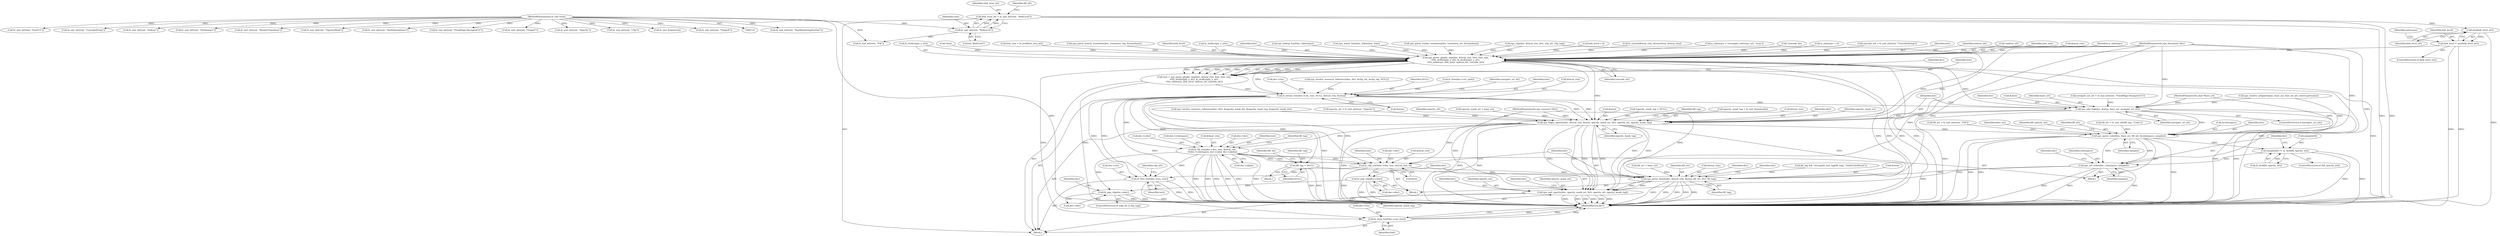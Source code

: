 digraph "0_ghostscript_60dabde18d7fe12b19da8b509bdfee9cc886aafc_1@pointer" {
"1000387" [label="(Call,atoi(bidi_level_att))"];
"1000183" [label="(Call,bidi_level_att = fz_xml_att(root, \"BidiLevel\"))"];
"1000185" [label="(Call,fz_xml_att(root, \"BidiLevel\"))"];
"1000115" [label="(MethodParameterIn,fz_xml *root)"];
"1000385" [label="(Call,bidi_level = atoi(bidi_level_att))"];
"1000628" [label="(Call,xps_parse_glyphs_imp(doc, &local_ctm, font, font_size,\n\t\t\tfz_atof(origin_x_att), fz_atof(origin_y_att),\n\t\t\tis_sideways, bidi_level, indices_att, unicode_att))"];
"1000626" [label="(Call,text = xps_parse_glyphs_imp(doc, &local_ctm, font, font_size,\n\t\t\tfz_atof(origin_x_att), fz_atof(origin_y_att),\n\t\t\tis_sideways, bidi_level, indices_att, unicode_att))"];
"1000642" [label="(Call,fz_bound_text(doc->ctx, text, NULL, &local_ctm, &area))"];
"1000654" [label="(Call,xps_add_link(doc, &area, base_uri, navigate_uri_att))"];
"1000660" [label="(Call,xps_begin_opacity(doc, &local_ctm, &area, opacity_mask_uri, dict, opacity_att, opacity_mask_tag))"];
"1000697" [label="(Call,xps_parse_color(doc, base_uri, fill_att, &colorspace, samples))"];
"1000706" [label="(Call,samples[0] *= fz_atof(fill_opacity_att))"];
"1000712" [label="(Call,xps_set_color(doc, colorspace, samples))"];
"1000743" [label="(Call,xps_parse_brush(doc, &local_ctm, &area, fill_uri, dict, fill_tag))"];
"1000756" [label="(Call,xps_end_opacity(doc, opacity_mask_uri, dict, opacity_att, opacity_mask_tag))"];
"1000716" [label="(Call,fz_fill_text(doc->dev, text, &local_ctm,\n\t\t\tdoc->colorspace, doc->color, doc->alpha))"];
"1000735" [label="(Call,fz_clip_text(doc->dev, text, &local_ctm, 0))"];
"1000752" [label="(Call,fz_pop_clip(doc->dev))"];
"1000771" [label="(Call,fz_pop_clip(doc->dev))"];
"1000762" [label="(Call,fz_free_text(doc->ctx, text))"];
"1000775" [label="(Call,fz_drop_font(doc->ctx, font))"];
"1000689" [label="(Call,fill_tag = NULL)"];
"1000775" [label="(Call,fz_drop_font(doc->ctx, font))"];
"1000173" [label="(Call,bidi_level = 0)"];
"1000604" [label="(Call,fz_concat(&local_ctm, &transform, &local_ctm))"];
"1000684" [label="(Call,fill_att = fz_xml_att(fill_tag, \"Color\"))"];
"1000701" [label="(Call,&colorspace)"];
"1000720" [label="(Identifier,text)"];
"1000377" [label="(Call,is_sideways = !strcmp(is_sideways_att, \"true\"))"];
"1000195" [label="(Call,fz_xml_att(root, \"FontRenderingEmSize\"))"];
"1000690" [label="(Identifier,fill_tag)"];
"1000734" [label="(Block,)"];
"1000642" [label="(Call,fz_bound_text(doc->ctx, text, NULL, &local_ctm, &area))"];
"1000733" [label="(Identifier,fill_tag)"];
"1000739" [label="(Identifier,text)"];
"1000769" [label="(Identifier,clip_att)"];
"1000372" [label="(Call,!unicode_att)"];
"1000735" [label="(Call,fz_clip_text(doc->dev, text, &local_ctm, 0))"];
"1000200" [label="(Call,fz_xml_att(root, \"FontUri\"))"];
"1000772" [label="(Call,doc->dev)"];
"1000187" [label="(Literal,\"BidiLevel\")"];
"1000707" [label="(Call,samples[0])"];
"1000643" [label="(Call,doc->ctx)"];
"1000759" [label="(Identifier,dict)"];
"1000726" [label="(Call,doc->color)"];
"1000225" [label="(Call,fz_xml_att(root, \"UnicodeString\"))"];
"1000659" [label="(Identifier,navigate_uri_att)"];
"1000387" [label="(Call,atoi(bidi_level_att))"];
"1000220" [label="(Call,fz_xml_att(root, \"Indices\"))"];
"1000169" [label="(Call,is_sideways = 0)"];
"1000223" [label="(Call,unicode_att = fz_xml_att(root, \"UnicodeString\"))"];
"1000762" [label="(Call,fz_free_text(doc->ctx, text))"];
"1000323" [label="(Call,xps_resolve_resource_reference(doc, dict, &clip_att, &clip_tag, NULL))"];
"1000743" [label="(Call,xps_parse_brush(doc, &local_ctm, &area, fill_uri, dict, fill_tag))"];
"1000647" [label="(Identifier,NULL)"];
"1000579" [label="(Call,fz_free(doc->ctx, part))"];
"1000754" [label="(Identifier,doc)"];
"1000723" [label="(Call,doc->colorspace)"];
"1000650" [label="(Call,&area)"];
"1000186" [label="(Identifier,root)"];
"1000629" [label="(Identifier,doc)"];
"1000694" [label="(Block,)"];
"1000776" [label="(Call,doc->ctx)"];
"1000640" [label="(Identifier,indices_att)"];
"1000215" [label="(Call,fz_xml_att(root, \"IsSideways\"))"];
"1000671" [label="(Call,fill_tag && !strcmp(fz_xml_tag(fill_tag), \"SolidColorBrush\"))"];
"1000654" [label="(Call,xps_add_link(doc, &area, base_uri, navigate_uri_att))"];
"1000661" [label="(Identifier,doc)"];
"1000697" [label="(Call,xps_parse_color(doc, base_uri, fill_att, &colorspace, samples))"];
"1000644" [label="(Identifier,doc)"];
"1000116" [label="(Block,)"];
"1000388" [label="(Identifier,bidi_level_att)"];
"1000721" [label="(Call,&local_ctm)"];
"1000253" [label="(Call,navigate_uri_att = fz_xml_att(root, \"FixedPage.NavigateUri\"))"];
"1000664" [label="(Call,&area)"];
"1000698" [label="(Identifier,doc)"];
"1000757" [label="(Identifier,doc)"];
"1000740" [label="(Call,&local_ctm)"];
"1000689" [label="(Call,fill_tag = NULL)"];
"1000704" [label="(ControlStructure,if (fill_opacity_att))"];
"1000111" [label="(MethodParameterIn,xps_document *doc)"];
"1000370" [label="(Call,!indices_att)"];
"1000747" [label="(Call,&area)"];
"1000309" [label="(Call,fill_uri = base_uri)"];
"1000653" [label="(Identifier,navigate_uri_att)"];
"1000779" [label="(Identifier,font)"];
"1000633" [label="(Identifier,font_size)"];
"1000190" [label="(Call,fz_xml_att(root, \"Fill\"))"];
"1000148" [label="(Call,*opacity_mask_tag = NULL)"];
"1000235" [label="(Call,fz_xml_att(root, \"RenderTransform\"))"];
"1000715" [label="(Identifier,samples)"];
"1000672" [label="(Identifier,fill_tag)"];
"1000756" [label="(Call,xps_end_opacity(doc, opacity_mask_uri, dict, opacity_att, opacity_mask_tag))"];
"1000188" [label="(Call,fill_att = fz_xml_att(root, \"Fill\"))"];
"1000383" [label="(ControlStructure,if (bidi_level_att))"];
"1000703" [label="(Identifier,samples)"];
"1000763" [label="(Call,doc->ctx)"];
"1000630" [label="(Call,&local_ctm)"];
"1000752" [label="(Call,fz_pop_clip(doc->dev))"];
"1000626" [label="(Call,text = xps_parse_glyphs_imp(doc, &local_ctm, font, font_size,\n\t\t\tfz_atof(origin_x_att), fz_atof(origin_y_att),\n\t\t\tis_sideways, bidi_level, indices_att, unicode_att))"];
"1000385" [label="(Call,bidi_level = atoi(bidi_level_att))"];
"1000712" [label="(Call,xps_set_color(doc, colorspace, samples))"];
"1000749" [label="(Identifier,fill_uri)"];
"1000760" [label="(Identifier,opacity_att)"];
"1000184" [label="(Identifier,bidi_level_att)"];
"1000285" [label="(Call,opacity_mask_tag = fz_xml_down(node))"];
"1000693" [label="(Identifier,fill_att)"];
"1000250" [label="(Call,fz_xml_att(root, \"OpacityMask\"))"];
"1000662" [label="(Call,&local_ctm)"];
"1000189" [label="(Identifier,fill_att)"];
"1000641" [label="(Identifier,unicode_att)"];
"1000745" [label="(Call,&local_ctm)"];
"1000729" [label="(Call,doc->alpha)"];
"1000691" [label="(Identifier,NULL)"];
"1000777" [label="(Identifier,doc)"];
"1000230" [label="(Call,fz_xml_att(root, \"StyleSimulations\"))"];
"1000652" [label="(ControlStructure,if (navigate_uri_att))"];
"1000706" [label="(Call,samples[0] *= fz_atof(fill_opacity_att))"];
"1000761" [label="(Identifier,opacity_mask_tag)"];
"1000744" [label="(Identifier,doc)"];
"1000766" [label="(Identifier,text)"];
"1000667" [label="(Identifier,dict)"];
"1000255" [label="(Call,fz_xml_att(root, \"FixedPage.NavigateUri\"))"];
"1000210" [label="(Call,fz_xml_att(root, \"OriginY\"))"];
"1000638" [label="(Identifier,is_sideways)"];
"1000717" [label="(Call,doc->dev)"];
"1000751" [label="(Identifier,fill_tag)"];
"1000767" [label="(ControlStructure,if (clip_att || clip_tag))"];
"1000628" [label="(Call,xps_parse_glyphs_imp(doc, &local_ctm, font, font_size,\n\t\t\tfz_atof(origin_x_att), fz_atof(origin_y_att),\n\t\t\tis_sideways, bidi_level, indices_att, unicode_att))"];
"1000646" [label="(Identifier,text)"];
"1000666" [label="(Identifier,opacity_mask_uri)"];
"1000678" [label="(Block,)"];
"1000699" [label="(Identifier,base_uri)"];
"1000655" [label="(Identifier,doc)"];
"1000245" [label="(Call,fz_xml_att(root, \"Opacity\"))"];
"1000634" [label="(Call,fz_atof(origin_x_att))"];
"1000705" [label="(Identifier,fill_opacity_att)"];
"1000714" [label="(Identifier,colorspace)"];
"1000459" [label="(Call,!font)"];
"1000627" [label="(Identifier,text)"];
"1000780" [label="(MethodReturn,RET)"];
"1000648" [label="(Call,&local_ctm)"];
"1000390" [label="(Identifier,partname)"];
"1000622" [label="(Call,font_size = fz_atof(font_size_att))"];
"1000114" [label="(MethodParameterIn,xps_resource *dict)"];
"1000183" [label="(Call,bidi_level_att = fz_xml_att(root, \"BidiLevel\"))"];
"1000340" [label="(Call,xps_resolve_resource_reference(doc, dict, &opacity_mask_att, &opacity_mask_tag, &opacity_mask_uri))"];
"1000243" [label="(Call,opacity_att = fz_xml_att(root, \"Opacity\"))"];
"1000599" [label="(Call,xps_parse_matrix_transform(doc, transform_tag, &transform))"];
"1000185" [label="(Call,fz_xml_att(root, \"BidiLevel\"))"];
"1000668" [label="(Identifier,opacity_att)"];
"1000639" [label="(Identifier,bidi_level)"];
"1000750" [label="(Identifier,dict)"];
"1000113" [label="(MethodParameterIn,char *base_uri)"];
"1000240" [label="(Call,fz_xml_att(root, \"Clip\"))"];
"1000716" [label="(Call,fz_fill_text(doc->dev, text, &local_ctm,\n\t\t\tdoc->colorspace, doc->color, doc->alpha))"];
"1000636" [label="(Call,fz_atof(origin_y_att))"];
"1000312" [label="(Call,opacity_mask_uri = base_uri)"];
"1000764" [label="(Identifier,doc)"];
"1000700" [label="(Identifier,fill_att)"];
"1000656" [label="(Call,&area)"];
"1000753" [label="(Call,doc->dev)"];
"1000771" [label="(Call,fz_pop_clip(doc->dev))"];
"1000713" [label="(Identifier,doc)"];
"1000718" [label="(Identifier,doc)"];
"1000261" [label="(Call,fz_xml_down(root))"];
"1000205" [label="(Call,fz_xml_att(root, \"OriginX\"))"];
"1000386" [label="(Identifier,bidi_level)"];
"1000632" [label="(Identifier,font)"];
"1000455" [label="(Call,xps_lookup_font(doc, fakename))"];
"1000758" [label="(Identifier,opacity_mask_uri)"];
"1000710" [label="(Call,fz_atof(fill_opacity_att))"];
"1000115" [label="(MethodParameterIn,fz_xml *root)"];
"1000568" [label="(Call,xps_insert_font(doc, fakename, font))"];
"1000669" [label="(Identifier,opacity_mask_tag)"];
"1000592" [label="(Call,xps_parse_render_transform(doc, transform_att, &transform))"];
"1000389" [label="(Call,xps_resolve_url(partname, base_uri, font_uri_att, sizeof partname))"];
"1000736" [label="(Call,doc->dev)"];
"1000658" [label="(Identifier,base_uri)"];
"1000615" [label="(Call,xps_clip(doc, &local_ctm, dict, clip_att, clip_tag))"];
"1000742" [label="(Literal,0)"];
"1000660" [label="(Call,xps_begin_opacity(doc, &local_ctm, &area, opacity_mask_uri, dict, opacity_att, opacity_mask_tag))"];
"1000387" -> "1000385"  [label="AST: "];
"1000387" -> "1000388"  [label="CFG: "];
"1000388" -> "1000387"  [label="AST: "];
"1000385" -> "1000387"  [label="CFG: "];
"1000387" -> "1000780"  [label="DDG: "];
"1000387" -> "1000385"  [label="DDG: "];
"1000183" -> "1000387"  [label="DDG: "];
"1000183" -> "1000116"  [label="AST: "];
"1000183" -> "1000185"  [label="CFG: "];
"1000184" -> "1000183"  [label="AST: "];
"1000185" -> "1000183"  [label="AST: "];
"1000189" -> "1000183"  [label="CFG: "];
"1000183" -> "1000780"  [label="DDG: "];
"1000183" -> "1000780"  [label="DDG: "];
"1000185" -> "1000183"  [label="DDG: "];
"1000185" -> "1000183"  [label="DDG: "];
"1000185" -> "1000187"  [label="CFG: "];
"1000186" -> "1000185"  [label="AST: "];
"1000187" -> "1000185"  [label="AST: "];
"1000115" -> "1000185"  [label="DDG: "];
"1000185" -> "1000190"  [label="DDG: "];
"1000115" -> "1000110"  [label="AST: "];
"1000115" -> "1000780"  [label="DDG: "];
"1000115" -> "1000190"  [label="DDG: "];
"1000115" -> "1000195"  [label="DDG: "];
"1000115" -> "1000200"  [label="DDG: "];
"1000115" -> "1000205"  [label="DDG: "];
"1000115" -> "1000210"  [label="DDG: "];
"1000115" -> "1000215"  [label="DDG: "];
"1000115" -> "1000220"  [label="DDG: "];
"1000115" -> "1000225"  [label="DDG: "];
"1000115" -> "1000230"  [label="DDG: "];
"1000115" -> "1000235"  [label="DDG: "];
"1000115" -> "1000240"  [label="DDG: "];
"1000115" -> "1000245"  [label="DDG: "];
"1000115" -> "1000250"  [label="DDG: "];
"1000115" -> "1000255"  [label="DDG: "];
"1000115" -> "1000261"  [label="DDG: "];
"1000385" -> "1000383"  [label="AST: "];
"1000386" -> "1000385"  [label="AST: "];
"1000390" -> "1000385"  [label="CFG: "];
"1000385" -> "1000780"  [label="DDG: "];
"1000385" -> "1000780"  [label="DDG: "];
"1000385" -> "1000628"  [label="DDG: "];
"1000628" -> "1000626"  [label="AST: "];
"1000628" -> "1000641"  [label="CFG: "];
"1000629" -> "1000628"  [label="AST: "];
"1000630" -> "1000628"  [label="AST: "];
"1000632" -> "1000628"  [label="AST: "];
"1000633" -> "1000628"  [label="AST: "];
"1000634" -> "1000628"  [label="AST: "];
"1000636" -> "1000628"  [label="AST: "];
"1000638" -> "1000628"  [label="AST: "];
"1000639" -> "1000628"  [label="AST: "];
"1000640" -> "1000628"  [label="AST: "];
"1000641" -> "1000628"  [label="AST: "];
"1000626" -> "1000628"  [label="CFG: "];
"1000628" -> "1000780"  [label="DDG: "];
"1000628" -> "1000780"  [label="DDG: "];
"1000628" -> "1000780"  [label="DDG: "];
"1000628" -> "1000780"  [label="DDG: "];
"1000628" -> "1000780"  [label="DDG: "];
"1000628" -> "1000780"  [label="DDG: "];
"1000628" -> "1000780"  [label="DDG: "];
"1000628" -> "1000626"  [label="DDG: "];
"1000628" -> "1000626"  [label="DDG: "];
"1000628" -> "1000626"  [label="DDG: "];
"1000628" -> "1000626"  [label="DDG: "];
"1000628" -> "1000626"  [label="DDG: "];
"1000628" -> "1000626"  [label="DDG: "];
"1000628" -> "1000626"  [label="DDG: "];
"1000628" -> "1000626"  [label="DDG: "];
"1000628" -> "1000626"  [label="DDG: "];
"1000628" -> "1000626"  [label="DDG: "];
"1000568" -> "1000628"  [label="DDG: "];
"1000568" -> "1000628"  [label="DDG: "];
"1000615" -> "1000628"  [label="DDG: "];
"1000615" -> "1000628"  [label="DDG: "];
"1000599" -> "1000628"  [label="DDG: "];
"1000455" -> "1000628"  [label="DDG: "];
"1000592" -> "1000628"  [label="DDG: "];
"1000111" -> "1000628"  [label="DDG: "];
"1000604" -> "1000628"  [label="DDG: "];
"1000459" -> "1000628"  [label="DDG: "];
"1000622" -> "1000628"  [label="DDG: "];
"1000634" -> "1000628"  [label="DDG: "];
"1000636" -> "1000628"  [label="DDG: "];
"1000377" -> "1000628"  [label="DDG: "];
"1000169" -> "1000628"  [label="DDG: "];
"1000173" -> "1000628"  [label="DDG: "];
"1000370" -> "1000628"  [label="DDG: "];
"1000372" -> "1000628"  [label="DDG: "];
"1000223" -> "1000628"  [label="DDG: "];
"1000628" -> "1000642"  [label="DDG: "];
"1000628" -> "1000654"  [label="DDG: "];
"1000628" -> "1000660"  [label="DDG: "];
"1000628" -> "1000775"  [label="DDG: "];
"1000626" -> "1000116"  [label="AST: "];
"1000627" -> "1000626"  [label="AST: "];
"1000644" -> "1000626"  [label="CFG: "];
"1000626" -> "1000780"  [label="DDG: "];
"1000626" -> "1000642"  [label="DDG: "];
"1000642" -> "1000116"  [label="AST: "];
"1000642" -> "1000650"  [label="CFG: "];
"1000643" -> "1000642"  [label="AST: "];
"1000646" -> "1000642"  [label="AST: "];
"1000647" -> "1000642"  [label="AST: "];
"1000648" -> "1000642"  [label="AST: "];
"1000650" -> "1000642"  [label="AST: "];
"1000653" -> "1000642"  [label="CFG: "];
"1000642" -> "1000780"  [label="DDG: "];
"1000642" -> "1000780"  [label="DDG: "];
"1000579" -> "1000642"  [label="DDG: "];
"1000323" -> "1000642"  [label="DDG: "];
"1000642" -> "1000654"  [label="DDG: "];
"1000642" -> "1000660"  [label="DDG: "];
"1000642" -> "1000660"  [label="DDG: "];
"1000642" -> "1000689"  [label="DDG: "];
"1000642" -> "1000716"  [label="DDG: "];
"1000642" -> "1000735"  [label="DDG: "];
"1000642" -> "1000762"  [label="DDG: "];
"1000642" -> "1000762"  [label="DDG: "];
"1000654" -> "1000652"  [label="AST: "];
"1000654" -> "1000659"  [label="CFG: "];
"1000655" -> "1000654"  [label="AST: "];
"1000656" -> "1000654"  [label="AST: "];
"1000658" -> "1000654"  [label="AST: "];
"1000659" -> "1000654"  [label="AST: "];
"1000661" -> "1000654"  [label="CFG: "];
"1000654" -> "1000780"  [label="DDG: "];
"1000654" -> "1000780"  [label="DDG: "];
"1000654" -> "1000780"  [label="DDG: "];
"1000111" -> "1000654"  [label="DDG: "];
"1000389" -> "1000654"  [label="DDG: "];
"1000113" -> "1000654"  [label="DDG: "];
"1000253" -> "1000654"  [label="DDG: "];
"1000654" -> "1000660"  [label="DDG: "];
"1000654" -> "1000660"  [label="DDG: "];
"1000654" -> "1000697"  [label="DDG: "];
"1000660" -> "1000116"  [label="AST: "];
"1000660" -> "1000669"  [label="CFG: "];
"1000661" -> "1000660"  [label="AST: "];
"1000662" -> "1000660"  [label="AST: "];
"1000664" -> "1000660"  [label="AST: "];
"1000666" -> "1000660"  [label="AST: "];
"1000667" -> "1000660"  [label="AST: "];
"1000668" -> "1000660"  [label="AST: "];
"1000669" -> "1000660"  [label="AST: "];
"1000672" -> "1000660"  [label="CFG: "];
"1000660" -> "1000780"  [label="DDG: "];
"1000660" -> "1000780"  [label="DDG: "];
"1000660" -> "1000780"  [label="DDG: "];
"1000111" -> "1000660"  [label="DDG: "];
"1000312" -> "1000660"  [label="DDG: "];
"1000340" -> "1000660"  [label="DDG: "];
"1000615" -> "1000660"  [label="DDG: "];
"1000114" -> "1000660"  [label="DDG: "];
"1000243" -> "1000660"  [label="DDG: "];
"1000285" -> "1000660"  [label="DDG: "];
"1000148" -> "1000660"  [label="DDG: "];
"1000660" -> "1000697"  [label="DDG: "];
"1000660" -> "1000716"  [label="DDG: "];
"1000660" -> "1000735"  [label="DDG: "];
"1000660" -> "1000743"  [label="DDG: "];
"1000660" -> "1000743"  [label="DDG: "];
"1000660" -> "1000743"  [label="DDG: "];
"1000660" -> "1000756"  [label="DDG: "];
"1000660" -> "1000756"  [label="DDG: "];
"1000660" -> "1000756"  [label="DDG: "];
"1000660" -> "1000756"  [label="DDG: "];
"1000660" -> "1000756"  [label="DDG: "];
"1000697" -> "1000694"  [label="AST: "];
"1000697" -> "1000703"  [label="CFG: "];
"1000698" -> "1000697"  [label="AST: "];
"1000699" -> "1000697"  [label="AST: "];
"1000700" -> "1000697"  [label="AST: "];
"1000701" -> "1000697"  [label="AST: "];
"1000703" -> "1000697"  [label="AST: "];
"1000705" -> "1000697"  [label="CFG: "];
"1000697" -> "1000780"  [label="DDG: "];
"1000697" -> "1000780"  [label="DDG: "];
"1000697" -> "1000780"  [label="DDG: "];
"1000697" -> "1000780"  [label="DDG: "];
"1000111" -> "1000697"  [label="DDG: "];
"1000389" -> "1000697"  [label="DDG: "];
"1000113" -> "1000697"  [label="DDG: "];
"1000684" -> "1000697"  [label="DDG: "];
"1000188" -> "1000697"  [label="DDG: "];
"1000697" -> "1000706"  [label="DDG: "];
"1000697" -> "1000712"  [label="DDG: "];
"1000697" -> "1000712"  [label="DDG: "];
"1000706" -> "1000704"  [label="AST: "];
"1000706" -> "1000710"  [label="CFG: "];
"1000707" -> "1000706"  [label="AST: "];
"1000710" -> "1000706"  [label="AST: "];
"1000713" -> "1000706"  [label="CFG: "];
"1000706" -> "1000780"  [label="DDG: "];
"1000706" -> "1000780"  [label="DDG: "];
"1000710" -> "1000706"  [label="DDG: "];
"1000706" -> "1000712"  [label="DDG: "];
"1000712" -> "1000694"  [label="AST: "];
"1000712" -> "1000715"  [label="CFG: "];
"1000713" -> "1000712"  [label="AST: "];
"1000714" -> "1000712"  [label="AST: "];
"1000715" -> "1000712"  [label="AST: "];
"1000718" -> "1000712"  [label="CFG: "];
"1000712" -> "1000780"  [label="DDG: "];
"1000712" -> "1000780"  [label="DDG: "];
"1000712" -> "1000780"  [label="DDG: "];
"1000111" -> "1000712"  [label="DDG: "];
"1000712" -> "1000743"  [label="DDG: "];
"1000712" -> "1000756"  [label="DDG: "];
"1000743" -> "1000734"  [label="AST: "];
"1000743" -> "1000751"  [label="CFG: "];
"1000744" -> "1000743"  [label="AST: "];
"1000745" -> "1000743"  [label="AST: "];
"1000747" -> "1000743"  [label="AST: "];
"1000749" -> "1000743"  [label="AST: "];
"1000750" -> "1000743"  [label="AST: "];
"1000751" -> "1000743"  [label="AST: "];
"1000754" -> "1000743"  [label="CFG: "];
"1000743" -> "1000780"  [label="DDG: "];
"1000743" -> "1000780"  [label="DDG: "];
"1000743" -> "1000780"  [label="DDG: "];
"1000743" -> "1000780"  [label="DDG: "];
"1000743" -> "1000780"  [label="DDG: "];
"1000111" -> "1000743"  [label="DDG: "];
"1000735" -> "1000743"  [label="DDG: "];
"1000309" -> "1000743"  [label="DDG: "];
"1000114" -> "1000743"  [label="DDG: "];
"1000689" -> "1000743"  [label="DDG: "];
"1000671" -> "1000743"  [label="DDG: "];
"1000743" -> "1000756"  [label="DDG: "];
"1000743" -> "1000756"  [label="DDG: "];
"1000756" -> "1000116"  [label="AST: "];
"1000756" -> "1000761"  [label="CFG: "];
"1000757" -> "1000756"  [label="AST: "];
"1000758" -> "1000756"  [label="AST: "];
"1000759" -> "1000756"  [label="AST: "];
"1000760" -> "1000756"  [label="AST: "];
"1000761" -> "1000756"  [label="AST: "];
"1000764" -> "1000756"  [label="CFG: "];
"1000756" -> "1000780"  [label="DDG: "];
"1000756" -> "1000780"  [label="DDG: "];
"1000756" -> "1000780"  [label="DDG: "];
"1000756" -> "1000780"  [label="DDG: "];
"1000756" -> "1000780"  [label="DDG: "];
"1000756" -> "1000780"  [label="DDG: "];
"1000111" -> "1000756"  [label="DDG: "];
"1000114" -> "1000756"  [label="DDG: "];
"1000716" -> "1000694"  [label="AST: "];
"1000716" -> "1000729"  [label="CFG: "];
"1000717" -> "1000716"  [label="AST: "];
"1000720" -> "1000716"  [label="AST: "];
"1000721" -> "1000716"  [label="AST: "];
"1000723" -> "1000716"  [label="AST: "];
"1000726" -> "1000716"  [label="AST: "];
"1000729" -> "1000716"  [label="AST: "];
"1000733" -> "1000716"  [label="CFG: "];
"1000716" -> "1000780"  [label="DDG: "];
"1000716" -> "1000780"  [label="DDG: "];
"1000716" -> "1000780"  [label="DDG: "];
"1000716" -> "1000780"  [label="DDG: "];
"1000716" -> "1000780"  [label="DDG: "];
"1000716" -> "1000780"  [label="DDG: "];
"1000716" -> "1000735"  [label="DDG: "];
"1000716" -> "1000735"  [label="DDG: "];
"1000716" -> "1000735"  [label="DDG: "];
"1000716" -> "1000762"  [label="DDG: "];
"1000716" -> "1000771"  [label="DDG: "];
"1000735" -> "1000734"  [label="AST: "];
"1000735" -> "1000742"  [label="CFG: "];
"1000736" -> "1000735"  [label="AST: "];
"1000739" -> "1000735"  [label="AST: "];
"1000740" -> "1000735"  [label="AST: "];
"1000742" -> "1000735"  [label="AST: "];
"1000744" -> "1000735"  [label="CFG: "];
"1000735" -> "1000780"  [label="DDG: "];
"1000735" -> "1000752"  [label="DDG: "];
"1000735" -> "1000762"  [label="DDG: "];
"1000752" -> "1000734"  [label="AST: "];
"1000752" -> "1000753"  [label="CFG: "];
"1000753" -> "1000752"  [label="AST: "];
"1000757" -> "1000752"  [label="CFG: "];
"1000752" -> "1000780"  [label="DDG: "];
"1000752" -> "1000780"  [label="DDG: "];
"1000752" -> "1000771"  [label="DDG: "];
"1000771" -> "1000767"  [label="AST: "];
"1000771" -> "1000772"  [label="CFG: "];
"1000772" -> "1000771"  [label="AST: "];
"1000777" -> "1000771"  [label="CFG: "];
"1000771" -> "1000780"  [label="DDG: "];
"1000771" -> "1000780"  [label="DDG: "];
"1000762" -> "1000116"  [label="AST: "];
"1000762" -> "1000766"  [label="CFG: "];
"1000763" -> "1000762"  [label="AST: "];
"1000766" -> "1000762"  [label="AST: "];
"1000769" -> "1000762"  [label="CFG: "];
"1000762" -> "1000780"  [label="DDG: "];
"1000762" -> "1000780"  [label="DDG: "];
"1000762" -> "1000775"  [label="DDG: "];
"1000775" -> "1000116"  [label="AST: "];
"1000775" -> "1000779"  [label="CFG: "];
"1000776" -> "1000775"  [label="AST: "];
"1000779" -> "1000775"  [label="AST: "];
"1000780" -> "1000775"  [label="CFG: "];
"1000775" -> "1000780"  [label="DDG: "];
"1000775" -> "1000780"  [label="DDG: "];
"1000775" -> "1000780"  [label="DDG: "];
"1000689" -> "1000678"  [label="AST: "];
"1000689" -> "1000691"  [label="CFG: "];
"1000690" -> "1000689"  [label="AST: "];
"1000691" -> "1000689"  [label="AST: "];
"1000693" -> "1000689"  [label="CFG: "];
"1000689" -> "1000780"  [label="DDG: "];
"1000689" -> "1000780"  [label="DDG: "];
}
